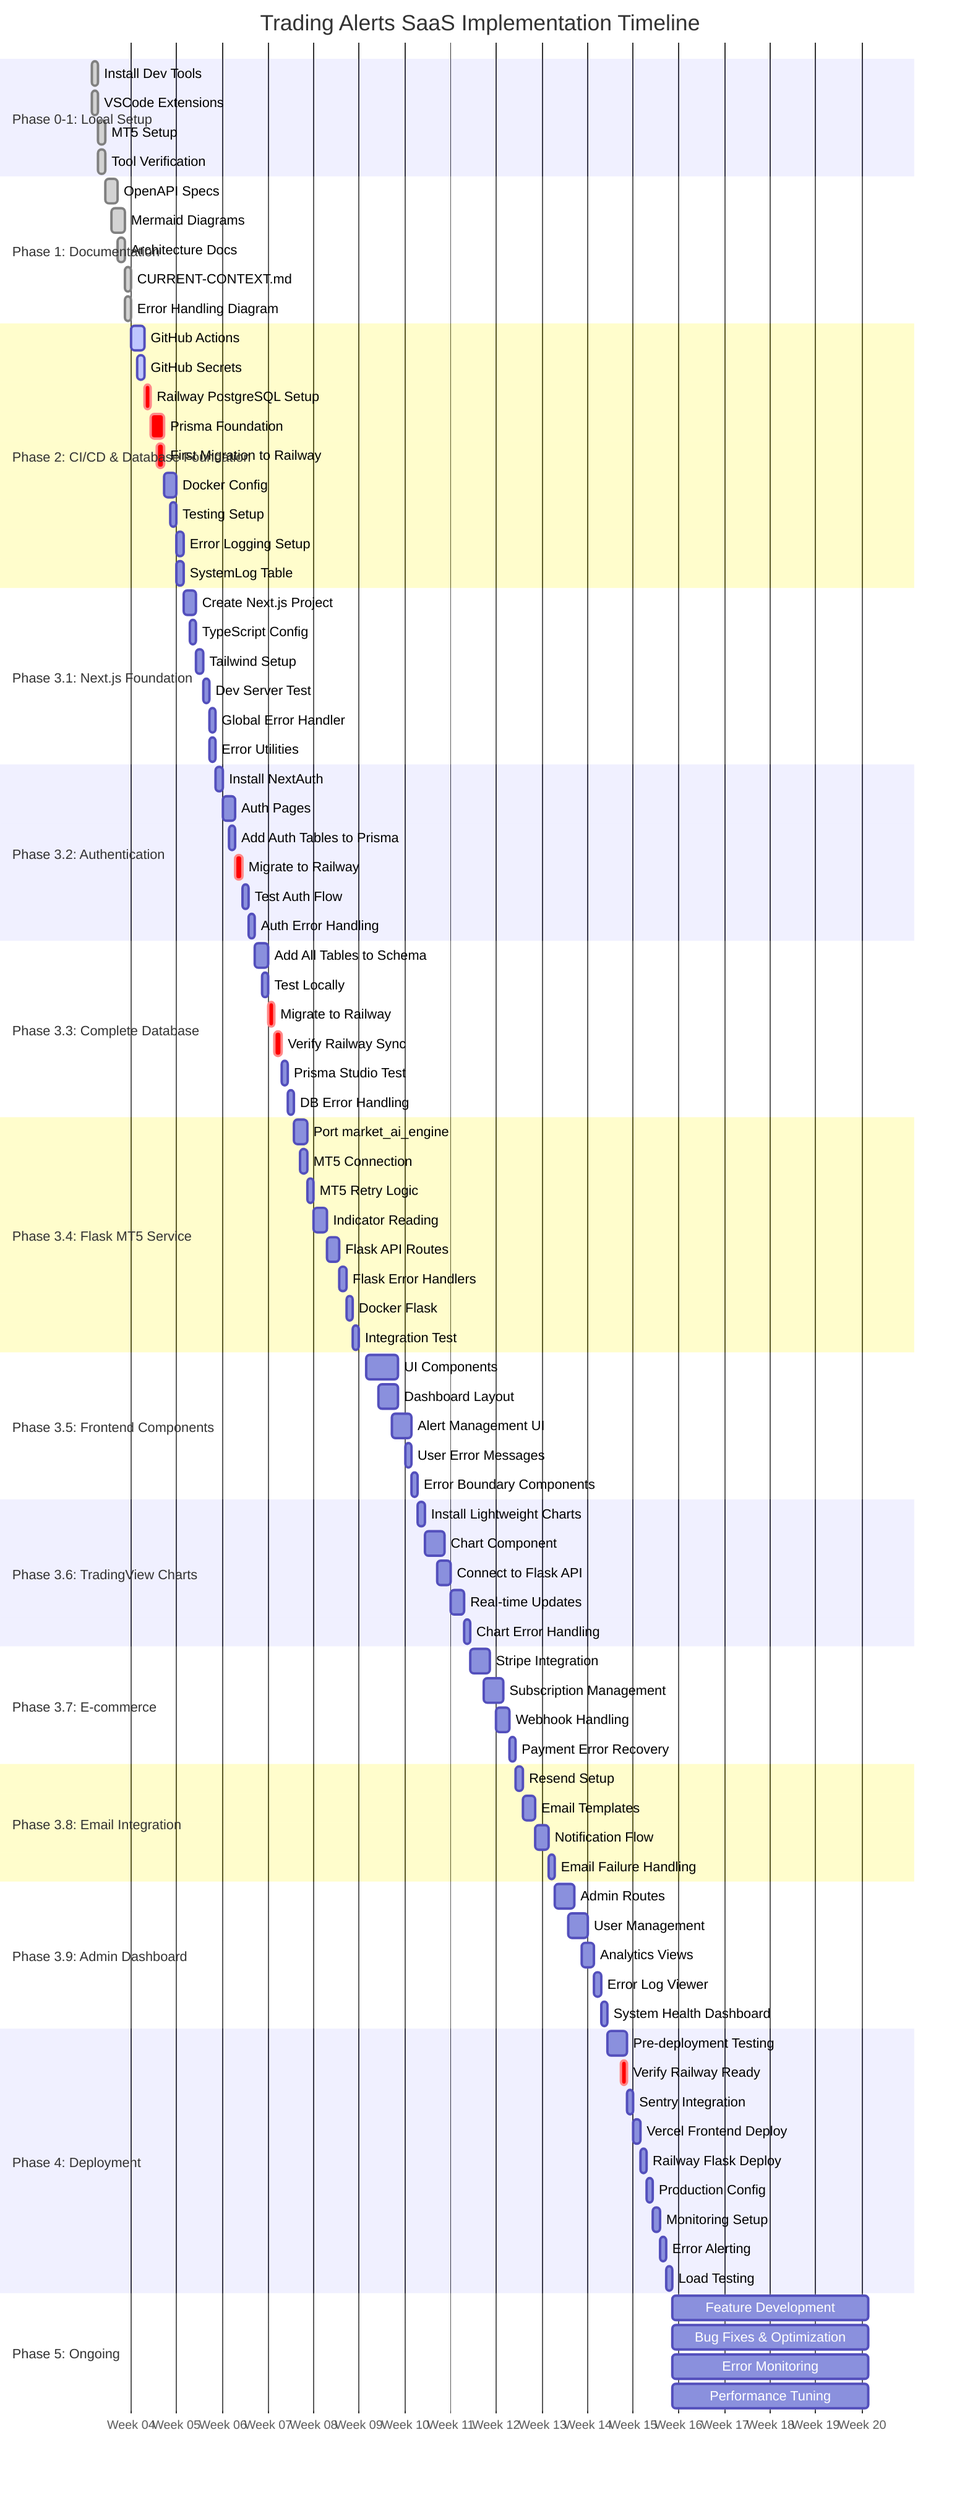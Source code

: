gantt
    title Trading Alerts SaaS Implementation Timeline
    dateFormat YYYY-MM-DD
    axisFormat Week %W

    section Phase 0-1: Local Setup
    Install Dev Tools           :done, phase01, 2025-01-27, 1d
    VSCode Extensions           :done, phase01b, 2025-01-27, 1d
    MT5 Setup                   :done, phase01c, 2025-01-28, 1d
    Tool Verification           :done, phase01d, 2025-01-28, 1d

    section Phase 1: Documentation
    OpenAPI Specs               :done, phase11, 2025-01-29, 2d
    Mermaid Diagrams            :done, phase12, 2025-01-30, 2d
    Architecture Docs           :done, phase13, 2025-01-31, 1d
    CURRENT-CONTEXT.md          :done, phase14, 2025-02-01, 1d
    Error Handling Diagram      :done, phase15, 2025-02-01, 1d

    section Phase 2: CI/CD & Database Foundation
    GitHub Actions              :active, phase21, 2025-02-02, 2d
    GitHub Secrets              :active, phase22, 2025-02-03, 1d
    Railway PostgreSQL Setup    :crit, phase23, 2025-02-04, 1d
    Prisma Foundation           :crit, phase24, 2025-02-05, 2d
    First Migration to Railway  :crit, phase25, 2025-02-06, 1d
    Docker Config               :phase26, 2025-02-07, 2d
    Testing Setup               :phase27, 2025-02-08, 1d
    Error Logging Setup         :phase28, 2025-02-09, 1d
    SystemLog Table             :phase29, 2025-02-09, 1d

    section Phase 3.1: Next.js Foundation
    Create Next.js Project      :phase311, 2025-02-10, 2d
    TypeScript Config           :phase312, 2025-02-11, 1d
    Tailwind Setup              :phase313, 2025-02-12, 1d
    Dev Server Test             :phase314, 2025-02-13, 1d
    Global Error Handler        :phase315, 2025-02-14, 1d
    Error Utilities             :phase316, 2025-02-14, 1d

    section Phase 3.2: Authentication
    Install NextAuth            :phase321, 2025-02-15, 1d
    Auth Pages                  :phase322, 2025-02-16, 2d
    Add Auth Tables to Prisma   :phase323, 2025-02-17, 1d
    Migrate to Railway          :crit, phase324, 2025-02-18, 1d
    Test Auth Flow              :phase325, 2025-02-19, 1d
    Auth Error Handling         :phase326, 2025-02-20, 1d

    section Phase 3.3: Complete Database
    Add All Tables to Schema    :phase331, 2025-02-21, 2d
    Test Locally                :phase332, 2025-02-22, 1d
    Migrate to Railway          :crit, phase333, 2025-02-23, 1d
    Verify Railway Sync         :crit, phase334, 2025-02-24, 1d
    Prisma Studio Test          :phase335, 2025-02-25, 1d
    DB Error Handling           :phase336, 2025-02-26, 1d

    section Phase 3.4: Flask MT5 Service
    Port market_ai_engine       :phase341, 2025-02-27, 2d
    MT5 Connection              :phase342, 2025-02-28, 1d
    MT5 Retry Logic             :phase343, 2025-03-01, 1d
    Indicator Reading           :phase344, 2025-03-02, 2d
    Flask API Routes            :phase345, 2025-03-04, 2d
    Flask Error Handlers        :phase346, 2025-03-06, 1d
    Docker Flask                :phase347, 2025-03-07, 1d
    Integration Test            :phase348, 2025-03-08, 1d

    section Phase 3.5: Frontend Components
    UI Components               :phase351, 2025-03-10, 5d
    Dashboard Layout            :phase352, 2025-03-12, 3d
    Alert Management UI         :phase353, 2025-03-14, 3d
    User Error Messages         :phase354, 2025-03-16, 1d
    Error Boundary Components   :phase355, 2025-03-17, 1d

    section Phase 3.6: TradingView Charts
    Install Lightweight Charts  :phase361, 2025-03-18, 1d
    Chart Component             :phase362, 2025-03-19, 3d
    Connect to Flask API        :phase363, 2025-03-21, 2d
    Real-time Updates           :phase364, 2025-03-23, 2d
    Chart Error Handling        :phase365, 2025-03-25, 1d

    section Phase 3.7: E-commerce
    Stripe Integration          :phase371, 2025-03-26, 3d
    Subscription Management     :phase372, 2025-03-28, 3d
    Webhook Handling            :phase373, 2025-03-30, 2d
    Payment Error Recovery      :phase374, 2025-04-01, 1d

    section Phase 3.8: Email Integration
    Resend Setup                :phase381, 2025-04-02, 1d
    Email Templates             :phase382, 2025-04-03, 2d
    Notification Flow           :phase383, 2025-04-05, 2d
    Email Failure Handling      :phase384, 2025-04-07, 1d

    section Phase 3.9: Admin Dashboard
    Admin Routes                :phase391, 2025-04-08, 3d
    User Management             :phase392, 2025-04-10, 3d
    Analytics Views             :phase393, 2025-04-12, 2d
    Error Log Viewer            :phase394, 2025-04-14, 1d
    System Health Dashboard     :phase395, 2025-04-15, 1d

    section Phase 4: Deployment
    Pre-deployment Testing      :phase41, 2025-04-16, 3d
    Verify Railway Ready        :crit, phase42, 2025-04-18, 1d
    Sentry Integration          :phase43, 2025-04-19, 1d
    Vercel Frontend Deploy      :phase44, 2025-04-20, 1d
    Railway Flask Deploy        :phase45, 2025-04-21, 1d
    Production Config           :phase46, 2025-04-22, 1d
    Monitoring Setup            :phase47, 2025-04-23, 1d
    Error Alerting              :phase48, 2025-04-24, 1d
    Load Testing                :phase49, 2025-04-25, 1d

    section Phase 5: Ongoing
    Feature Development         :phase51, 2025-04-26, 30d
    Bug Fixes & Optimization    :phase52, 2025-04-26, 30d
    Error Monitoring            :phase53, 2025-04-26, 30d
    Performance Tuning          :phase54, 2025-04-26, 30d